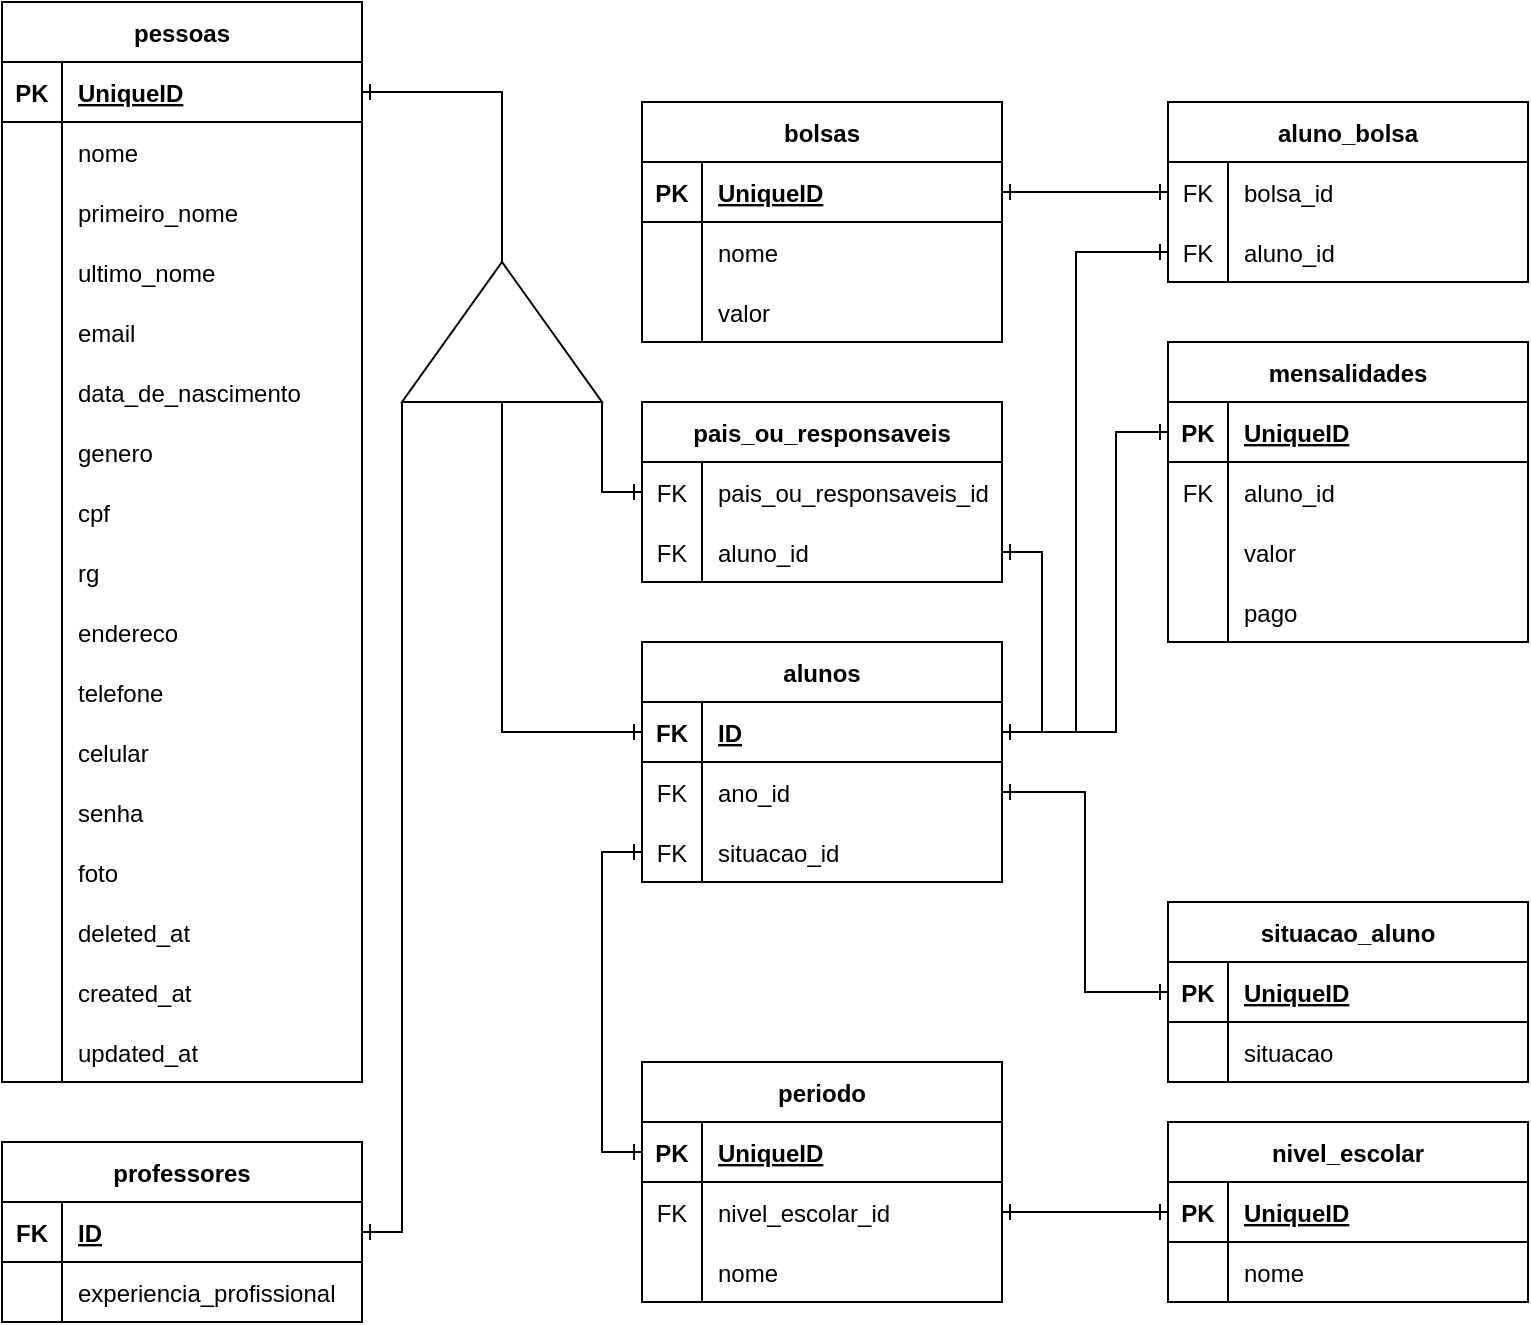 <mxfile version="21.6.5" type="device">
  <diagram id="ur0PMWKR86Pphj6ibDH4" name="Página-1">
    <mxGraphModel dx="1120" dy="532" grid="1" gridSize="10" guides="1" tooltips="1" connect="1" arrows="1" fold="1" page="1" pageScale="1" pageWidth="583" pageHeight="413" math="0" shadow="0">
      <root>
        <mxCell id="0" />
        <mxCell id="1" parent="0" />
        <mxCell id="btqKRoSUG7yIaIhoCBmd-143" value="pessoas" style="shape=table;startSize=30;container=1;collapsible=1;childLayout=tableLayout;fixedRows=1;rowLines=0;fontStyle=1;align=center;resizeLast=1;" parent="1" vertex="1">
          <mxGeometry x="220" y="50" width="180" height="540" as="geometry" />
        </mxCell>
        <mxCell id="btqKRoSUG7yIaIhoCBmd-144" value="" style="shape=tableRow;horizontal=0;startSize=0;swimlaneHead=0;swimlaneBody=0;fillColor=none;collapsible=0;dropTarget=0;points=[[0,0.5],[1,0.5]];portConstraint=eastwest;top=0;left=0;right=0;bottom=1;" parent="btqKRoSUG7yIaIhoCBmd-143" vertex="1">
          <mxGeometry y="30" width="180" height="30" as="geometry" />
        </mxCell>
        <mxCell id="btqKRoSUG7yIaIhoCBmd-145" value="PK" style="shape=partialRectangle;connectable=0;fillColor=none;top=0;left=0;bottom=0;right=0;fontStyle=1;overflow=hidden;" parent="btqKRoSUG7yIaIhoCBmd-144" vertex="1">
          <mxGeometry width="30" height="30" as="geometry">
            <mxRectangle width="30" height="30" as="alternateBounds" />
          </mxGeometry>
        </mxCell>
        <mxCell id="btqKRoSUG7yIaIhoCBmd-146" value="UniqueID" style="shape=partialRectangle;connectable=0;fillColor=none;top=0;left=0;bottom=0;right=0;align=left;spacingLeft=6;fontStyle=5;overflow=hidden;" parent="btqKRoSUG7yIaIhoCBmd-144" vertex="1">
          <mxGeometry x="30" width="150" height="30" as="geometry">
            <mxRectangle width="150" height="30" as="alternateBounds" />
          </mxGeometry>
        </mxCell>
        <mxCell id="btqKRoSUG7yIaIhoCBmd-147" value="" style="shape=tableRow;horizontal=0;startSize=0;swimlaneHead=0;swimlaneBody=0;fillColor=none;collapsible=0;dropTarget=0;points=[[0,0.5],[1,0.5]];portConstraint=eastwest;top=0;left=0;right=0;bottom=0;" parent="btqKRoSUG7yIaIhoCBmd-143" vertex="1">
          <mxGeometry y="60" width="180" height="30" as="geometry" />
        </mxCell>
        <mxCell id="btqKRoSUG7yIaIhoCBmd-148" value="" style="shape=partialRectangle;connectable=0;fillColor=none;top=0;left=0;bottom=0;right=0;editable=1;overflow=hidden;" parent="btqKRoSUG7yIaIhoCBmd-147" vertex="1">
          <mxGeometry width="30" height="30" as="geometry">
            <mxRectangle width="30" height="30" as="alternateBounds" />
          </mxGeometry>
        </mxCell>
        <mxCell id="btqKRoSUG7yIaIhoCBmd-149" value="nome" style="shape=partialRectangle;connectable=0;fillColor=none;top=0;left=0;bottom=0;right=0;align=left;spacingLeft=6;overflow=hidden;" parent="btqKRoSUG7yIaIhoCBmd-147" vertex="1">
          <mxGeometry x="30" width="150" height="30" as="geometry">
            <mxRectangle width="150" height="30" as="alternateBounds" />
          </mxGeometry>
        </mxCell>
        <mxCell id="btqKRoSUG7yIaIhoCBmd-150" value="" style="shape=tableRow;horizontal=0;startSize=0;swimlaneHead=0;swimlaneBody=0;fillColor=none;collapsible=0;dropTarget=0;points=[[0,0.5],[1,0.5]];portConstraint=eastwest;top=0;left=0;right=0;bottom=0;" parent="btqKRoSUG7yIaIhoCBmd-143" vertex="1">
          <mxGeometry y="90" width="180" height="30" as="geometry" />
        </mxCell>
        <mxCell id="btqKRoSUG7yIaIhoCBmd-151" value="" style="shape=partialRectangle;connectable=0;fillColor=none;top=0;left=0;bottom=0;right=0;editable=1;overflow=hidden;" parent="btqKRoSUG7yIaIhoCBmd-150" vertex="1">
          <mxGeometry width="30" height="30" as="geometry">
            <mxRectangle width="30" height="30" as="alternateBounds" />
          </mxGeometry>
        </mxCell>
        <mxCell id="btqKRoSUG7yIaIhoCBmd-152" value="primeiro_nome" style="shape=partialRectangle;connectable=0;fillColor=none;top=0;left=0;bottom=0;right=0;align=left;spacingLeft=6;overflow=hidden;" parent="btqKRoSUG7yIaIhoCBmd-150" vertex="1">
          <mxGeometry x="30" width="150" height="30" as="geometry">
            <mxRectangle width="150" height="30" as="alternateBounds" />
          </mxGeometry>
        </mxCell>
        <mxCell id="btqKRoSUG7yIaIhoCBmd-153" value="" style="shape=tableRow;horizontal=0;startSize=0;swimlaneHead=0;swimlaneBody=0;fillColor=none;collapsible=0;dropTarget=0;points=[[0,0.5],[1,0.5]];portConstraint=eastwest;top=0;left=0;right=0;bottom=0;" parent="btqKRoSUG7yIaIhoCBmd-143" vertex="1">
          <mxGeometry y="120" width="180" height="30" as="geometry" />
        </mxCell>
        <mxCell id="btqKRoSUG7yIaIhoCBmd-154" value="" style="shape=partialRectangle;connectable=0;fillColor=none;top=0;left=0;bottom=0;right=0;editable=1;overflow=hidden;" parent="btqKRoSUG7yIaIhoCBmd-153" vertex="1">
          <mxGeometry width="30" height="30" as="geometry">
            <mxRectangle width="30" height="30" as="alternateBounds" />
          </mxGeometry>
        </mxCell>
        <mxCell id="btqKRoSUG7yIaIhoCBmd-155" value="ultimo_nome" style="shape=partialRectangle;connectable=0;fillColor=none;top=0;left=0;bottom=0;right=0;align=left;spacingLeft=6;overflow=hidden;" parent="btqKRoSUG7yIaIhoCBmd-153" vertex="1">
          <mxGeometry x="30" width="150" height="30" as="geometry">
            <mxRectangle width="150" height="30" as="alternateBounds" />
          </mxGeometry>
        </mxCell>
        <mxCell id="btqKRoSUG7yIaIhoCBmd-156" style="shape=tableRow;horizontal=0;startSize=0;swimlaneHead=0;swimlaneBody=0;fillColor=none;collapsible=0;dropTarget=0;points=[[0,0.5],[1,0.5]];portConstraint=eastwest;top=0;left=0;right=0;bottom=0;" parent="btqKRoSUG7yIaIhoCBmd-143" vertex="1">
          <mxGeometry y="150" width="180" height="30" as="geometry" />
        </mxCell>
        <mxCell id="btqKRoSUG7yIaIhoCBmd-157" style="shape=partialRectangle;connectable=0;fillColor=none;top=0;left=0;bottom=0;right=0;editable=1;overflow=hidden;" parent="btqKRoSUG7yIaIhoCBmd-156" vertex="1">
          <mxGeometry width="30" height="30" as="geometry">
            <mxRectangle width="30" height="30" as="alternateBounds" />
          </mxGeometry>
        </mxCell>
        <mxCell id="btqKRoSUG7yIaIhoCBmd-158" value="email" style="shape=partialRectangle;connectable=0;fillColor=none;top=0;left=0;bottom=0;right=0;align=left;spacingLeft=6;overflow=hidden;" parent="btqKRoSUG7yIaIhoCBmd-156" vertex="1">
          <mxGeometry x="30" width="150" height="30" as="geometry">
            <mxRectangle width="150" height="30" as="alternateBounds" />
          </mxGeometry>
        </mxCell>
        <mxCell id="btqKRoSUG7yIaIhoCBmd-159" style="shape=tableRow;horizontal=0;startSize=0;swimlaneHead=0;swimlaneBody=0;fillColor=none;collapsible=0;dropTarget=0;points=[[0,0.5],[1,0.5]];portConstraint=eastwest;top=0;left=0;right=0;bottom=0;" parent="btqKRoSUG7yIaIhoCBmd-143" vertex="1">
          <mxGeometry y="180" width="180" height="30" as="geometry" />
        </mxCell>
        <mxCell id="btqKRoSUG7yIaIhoCBmd-160" style="shape=partialRectangle;connectable=0;fillColor=none;top=0;left=0;bottom=0;right=0;editable=1;overflow=hidden;" parent="btqKRoSUG7yIaIhoCBmd-159" vertex="1">
          <mxGeometry width="30" height="30" as="geometry">
            <mxRectangle width="30" height="30" as="alternateBounds" />
          </mxGeometry>
        </mxCell>
        <mxCell id="btqKRoSUG7yIaIhoCBmd-161" value="data_de_nascimento" style="shape=partialRectangle;connectable=0;fillColor=none;top=0;left=0;bottom=0;right=0;align=left;spacingLeft=6;overflow=hidden;" parent="btqKRoSUG7yIaIhoCBmd-159" vertex="1">
          <mxGeometry x="30" width="150" height="30" as="geometry">
            <mxRectangle width="150" height="30" as="alternateBounds" />
          </mxGeometry>
        </mxCell>
        <mxCell id="btqKRoSUG7yIaIhoCBmd-162" style="shape=tableRow;horizontal=0;startSize=0;swimlaneHead=0;swimlaneBody=0;fillColor=none;collapsible=0;dropTarget=0;points=[[0,0.5],[1,0.5]];portConstraint=eastwest;top=0;left=0;right=0;bottom=0;" parent="btqKRoSUG7yIaIhoCBmd-143" vertex="1">
          <mxGeometry y="210" width="180" height="30" as="geometry" />
        </mxCell>
        <mxCell id="btqKRoSUG7yIaIhoCBmd-163" style="shape=partialRectangle;connectable=0;fillColor=none;top=0;left=0;bottom=0;right=0;editable=1;overflow=hidden;" parent="btqKRoSUG7yIaIhoCBmd-162" vertex="1">
          <mxGeometry width="30" height="30" as="geometry">
            <mxRectangle width="30" height="30" as="alternateBounds" />
          </mxGeometry>
        </mxCell>
        <mxCell id="btqKRoSUG7yIaIhoCBmd-164" value="genero" style="shape=partialRectangle;connectable=0;fillColor=none;top=0;left=0;bottom=0;right=0;align=left;spacingLeft=6;overflow=hidden;" parent="btqKRoSUG7yIaIhoCBmd-162" vertex="1">
          <mxGeometry x="30" width="150" height="30" as="geometry">
            <mxRectangle width="150" height="30" as="alternateBounds" />
          </mxGeometry>
        </mxCell>
        <mxCell id="btqKRoSUG7yIaIhoCBmd-165" style="shape=tableRow;horizontal=0;startSize=0;swimlaneHead=0;swimlaneBody=0;fillColor=none;collapsible=0;dropTarget=0;points=[[0,0.5],[1,0.5]];portConstraint=eastwest;top=0;left=0;right=0;bottom=0;" parent="btqKRoSUG7yIaIhoCBmd-143" vertex="1">
          <mxGeometry y="240" width="180" height="30" as="geometry" />
        </mxCell>
        <mxCell id="btqKRoSUG7yIaIhoCBmd-166" style="shape=partialRectangle;connectable=0;fillColor=none;top=0;left=0;bottom=0;right=0;editable=1;overflow=hidden;" parent="btqKRoSUG7yIaIhoCBmd-165" vertex="1">
          <mxGeometry width="30" height="30" as="geometry">
            <mxRectangle width="30" height="30" as="alternateBounds" />
          </mxGeometry>
        </mxCell>
        <mxCell id="btqKRoSUG7yIaIhoCBmd-167" value="cpf" style="shape=partialRectangle;connectable=0;fillColor=none;top=0;left=0;bottom=0;right=0;align=left;spacingLeft=6;overflow=hidden;" parent="btqKRoSUG7yIaIhoCBmd-165" vertex="1">
          <mxGeometry x="30" width="150" height="30" as="geometry">
            <mxRectangle width="150" height="30" as="alternateBounds" />
          </mxGeometry>
        </mxCell>
        <mxCell id="btqKRoSUG7yIaIhoCBmd-168" style="shape=tableRow;horizontal=0;startSize=0;swimlaneHead=0;swimlaneBody=0;fillColor=none;collapsible=0;dropTarget=0;points=[[0,0.5],[1,0.5]];portConstraint=eastwest;top=0;left=0;right=0;bottom=0;" parent="btqKRoSUG7yIaIhoCBmd-143" vertex="1">
          <mxGeometry y="270" width="180" height="30" as="geometry" />
        </mxCell>
        <mxCell id="btqKRoSUG7yIaIhoCBmd-169" style="shape=partialRectangle;connectable=0;fillColor=none;top=0;left=0;bottom=0;right=0;editable=1;overflow=hidden;" parent="btqKRoSUG7yIaIhoCBmd-168" vertex="1">
          <mxGeometry width="30" height="30" as="geometry">
            <mxRectangle width="30" height="30" as="alternateBounds" />
          </mxGeometry>
        </mxCell>
        <mxCell id="btqKRoSUG7yIaIhoCBmd-170" value="rg" style="shape=partialRectangle;connectable=0;fillColor=none;top=0;left=0;bottom=0;right=0;align=left;spacingLeft=6;overflow=hidden;" parent="btqKRoSUG7yIaIhoCBmd-168" vertex="1">
          <mxGeometry x="30" width="150" height="30" as="geometry">
            <mxRectangle width="150" height="30" as="alternateBounds" />
          </mxGeometry>
        </mxCell>
        <mxCell id="btqKRoSUG7yIaIhoCBmd-171" style="shape=tableRow;horizontal=0;startSize=0;swimlaneHead=0;swimlaneBody=0;fillColor=none;collapsible=0;dropTarget=0;points=[[0,0.5],[1,0.5]];portConstraint=eastwest;top=0;left=0;right=0;bottom=0;" parent="btqKRoSUG7yIaIhoCBmd-143" vertex="1">
          <mxGeometry y="300" width="180" height="30" as="geometry" />
        </mxCell>
        <mxCell id="btqKRoSUG7yIaIhoCBmd-172" style="shape=partialRectangle;connectable=0;fillColor=none;top=0;left=0;bottom=0;right=0;editable=1;overflow=hidden;" parent="btqKRoSUG7yIaIhoCBmd-171" vertex="1">
          <mxGeometry width="30" height="30" as="geometry">
            <mxRectangle width="30" height="30" as="alternateBounds" />
          </mxGeometry>
        </mxCell>
        <mxCell id="btqKRoSUG7yIaIhoCBmd-173" value="endereco" style="shape=partialRectangle;connectable=0;fillColor=none;top=0;left=0;bottom=0;right=0;align=left;spacingLeft=6;overflow=hidden;" parent="btqKRoSUG7yIaIhoCBmd-171" vertex="1">
          <mxGeometry x="30" width="150" height="30" as="geometry">
            <mxRectangle width="150" height="30" as="alternateBounds" />
          </mxGeometry>
        </mxCell>
        <mxCell id="btqKRoSUG7yIaIhoCBmd-174" style="shape=tableRow;horizontal=0;startSize=0;swimlaneHead=0;swimlaneBody=0;fillColor=none;collapsible=0;dropTarget=0;points=[[0,0.5],[1,0.5]];portConstraint=eastwest;top=0;left=0;right=0;bottom=0;" parent="btqKRoSUG7yIaIhoCBmd-143" vertex="1">
          <mxGeometry y="330" width="180" height="30" as="geometry" />
        </mxCell>
        <mxCell id="btqKRoSUG7yIaIhoCBmd-175" style="shape=partialRectangle;connectable=0;fillColor=none;top=0;left=0;bottom=0;right=0;editable=1;overflow=hidden;" parent="btqKRoSUG7yIaIhoCBmd-174" vertex="1">
          <mxGeometry width="30" height="30" as="geometry">
            <mxRectangle width="30" height="30" as="alternateBounds" />
          </mxGeometry>
        </mxCell>
        <mxCell id="btqKRoSUG7yIaIhoCBmd-176" value="telefone" style="shape=partialRectangle;connectable=0;fillColor=none;top=0;left=0;bottom=0;right=0;align=left;spacingLeft=6;overflow=hidden;" parent="btqKRoSUG7yIaIhoCBmd-174" vertex="1">
          <mxGeometry x="30" width="150" height="30" as="geometry">
            <mxRectangle width="150" height="30" as="alternateBounds" />
          </mxGeometry>
        </mxCell>
        <mxCell id="btqKRoSUG7yIaIhoCBmd-177" style="shape=tableRow;horizontal=0;startSize=0;swimlaneHead=0;swimlaneBody=0;fillColor=none;collapsible=0;dropTarget=0;points=[[0,0.5],[1,0.5]];portConstraint=eastwest;top=0;left=0;right=0;bottom=0;" parent="btqKRoSUG7yIaIhoCBmd-143" vertex="1">
          <mxGeometry y="360" width="180" height="30" as="geometry" />
        </mxCell>
        <mxCell id="btqKRoSUG7yIaIhoCBmd-178" style="shape=partialRectangle;connectable=0;fillColor=none;top=0;left=0;bottom=0;right=0;editable=1;overflow=hidden;" parent="btqKRoSUG7yIaIhoCBmd-177" vertex="1">
          <mxGeometry width="30" height="30" as="geometry">
            <mxRectangle width="30" height="30" as="alternateBounds" />
          </mxGeometry>
        </mxCell>
        <mxCell id="btqKRoSUG7yIaIhoCBmd-179" value="celular" style="shape=partialRectangle;connectable=0;fillColor=none;top=0;left=0;bottom=0;right=0;align=left;spacingLeft=6;overflow=hidden;" parent="btqKRoSUG7yIaIhoCBmd-177" vertex="1">
          <mxGeometry x="30" width="150" height="30" as="geometry">
            <mxRectangle width="150" height="30" as="alternateBounds" />
          </mxGeometry>
        </mxCell>
        <mxCell id="btqKRoSUG7yIaIhoCBmd-180" style="shape=tableRow;horizontal=0;startSize=0;swimlaneHead=0;swimlaneBody=0;fillColor=none;collapsible=0;dropTarget=0;points=[[0,0.5],[1,0.5]];portConstraint=eastwest;top=0;left=0;right=0;bottom=0;" parent="btqKRoSUG7yIaIhoCBmd-143" vertex="1">
          <mxGeometry y="390" width="180" height="30" as="geometry" />
        </mxCell>
        <mxCell id="btqKRoSUG7yIaIhoCBmd-181" style="shape=partialRectangle;connectable=0;fillColor=none;top=0;left=0;bottom=0;right=0;editable=1;overflow=hidden;" parent="btqKRoSUG7yIaIhoCBmd-180" vertex="1">
          <mxGeometry width="30" height="30" as="geometry">
            <mxRectangle width="30" height="30" as="alternateBounds" />
          </mxGeometry>
        </mxCell>
        <mxCell id="btqKRoSUG7yIaIhoCBmd-182" value="senha" style="shape=partialRectangle;connectable=0;fillColor=none;top=0;left=0;bottom=0;right=0;align=left;spacingLeft=6;overflow=hidden;" parent="btqKRoSUG7yIaIhoCBmd-180" vertex="1">
          <mxGeometry x="30" width="150" height="30" as="geometry">
            <mxRectangle width="150" height="30" as="alternateBounds" />
          </mxGeometry>
        </mxCell>
        <mxCell id="btqKRoSUG7yIaIhoCBmd-183" style="shape=tableRow;horizontal=0;startSize=0;swimlaneHead=0;swimlaneBody=0;fillColor=none;collapsible=0;dropTarget=0;points=[[0,0.5],[1,0.5]];portConstraint=eastwest;top=0;left=0;right=0;bottom=0;" parent="btqKRoSUG7yIaIhoCBmd-143" vertex="1">
          <mxGeometry y="420" width="180" height="30" as="geometry" />
        </mxCell>
        <mxCell id="btqKRoSUG7yIaIhoCBmd-184" style="shape=partialRectangle;connectable=0;fillColor=none;top=0;left=0;bottom=0;right=0;editable=1;overflow=hidden;" parent="btqKRoSUG7yIaIhoCBmd-183" vertex="1">
          <mxGeometry width="30" height="30" as="geometry">
            <mxRectangle width="30" height="30" as="alternateBounds" />
          </mxGeometry>
        </mxCell>
        <mxCell id="btqKRoSUG7yIaIhoCBmd-185" value="foto" style="shape=partialRectangle;connectable=0;fillColor=none;top=0;left=0;bottom=0;right=0;align=left;spacingLeft=6;overflow=hidden;" parent="btqKRoSUG7yIaIhoCBmd-183" vertex="1">
          <mxGeometry x="30" width="150" height="30" as="geometry">
            <mxRectangle width="150" height="30" as="alternateBounds" />
          </mxGeometry>
        </mxCell>
        <mxCell id="btqKRoSUG7yIaIhoCBmd-186" style="shape=tableRow;horizontal=0;startSize=0;swimlaneHead=0;swimlaneBody=0;fillColor=none;collapsible=0;dropTarget=0;points=[[0,0.5],[1,0.5]];portConstraint=eastwest;top=0;left=0;right=0;bottom=0;" parent="btqKRoSUG7yIaIhoCBmd-143" vertex="1">
          <mxGeometry y="450" width="180" height="30" as="geometry" />
        </mxCell>
        <mxCell id="btqKRoSUG7yIaIhoCBmd-187" style="shape=partialRectangle;connectable=0;fillColor=none;top=0;left=0;bottom=0;right=0;editable=1;overflow=hidden;" parent="btqKRoSUG7yIaIhoCBmd-186" vertex="1">
          <mxGeometry width="30" height="30" as="geometry">
            <mxRectangle width="30" height="30" as="alternateBounds" />
          </mxGeometry>
        </mxCell>
        <mxCell id="btqKRoSUG7yIaIhoCBmd-188" value="deleted_at" style="shape=partialRectangle;connectable=0;fillColor=none;top=0;left=0;bottom=0;right=0;align=left;spacingLeft=6;overflow=hidden;" parent="btqKRoSUG7yIaIhoCBmd-186" vertex="1">
          <mxGeometry x="30" width="150" height="30" as="geometry">
            <mxRectangle width="150" height="30" as="alternateBounds" />
          </mxGeometry>
        </mxCell>
        <mxCell id="btqKRoSUG7yIaIhoCBmd-189" style="shape=tableRow;horizontal=0;startSize=0;swimlaneHead=0;swimlaneBody=0;fillColor=none;collapsible=0;dropTarget=0;points=[[0,0.5],[1,0.5]];portConstraint=eastwest;top=0;left=0;right=0;bottom=0;" parent="btqKRoSUG7yIaIhoCBmd-143" vertex="1">
          <mxGeometry y="480" width="180" height="30" as="geometry" />
        </mxCell>
        <mxCell id="btqKRoSUG7yIaIhoCBmd-190" style="shape=partialRectangle;connectable=0;fillColor=none;top=0;left=0;bottom=0;right=0;editable=1;overflow=hidden;" parent="btqKRoSUG7yIaIhoCBmd-189" vertex="1">
          <mxGeometry width="30" height="30" as="geometry">
            <mxRectangle width="30" height="30" as="alternateBounds" />
          </mxGeometry>
        </mxCell>
        <mxCell id="btqKRoSUG7yIaIhoCBmd-191" value="created_at" style="shape=partialRectangle;connectable=0;fillColor=none;top=0;left=0;bottom=0;right=0;align=left;spacingLeft=6;overflow=hidden;" parent="btqKRoSUG7yIaIhoCBmd-189" vertex="1">
          <mxGeometry x="30" width="150" height="30" as="geometry">
            <mxRectangle width="150" height="30" as="alternateBounds" />
          </mxGeometry>
        </mxCell>
        <mxCell id="btqKRoSUG7yIaIhoCBmd-192" style="shape=tableRow;horizontal=0;startSize=0;swimlaneHead=0;swimlaneBody=0;fillColor=none;collapsible=0;dropTarget=0;points=[[0,0.5],[1,0.5]];portConstraint=eastwest;top=0;left=0;right=0;bottom=0;" parent="btqKRoSUG7yIaIhoCBmd-143" vertex="1">
          <mxGeometry y="510" width="180" height="30" as="geometry" />
        </mxCell>
        <mxCell id="btqKRoSUG7yIaIhoCBmd-193" style="shape=partialRectangle;connectable=0;fillColor=none;top=0;left=0;bottom=0;right=0;editable=1;overflow=hidden;" parent="btqKRoSUG7yIaIhoCBmd-192" vertex="1">
          <mxGeometry width="30" height="30" as="geometry">
            <mxRectangle width="30" height="30" as="alternateBounds" />
          </mxGeometry>
        </mxCell>
        <mxCell id="btqKRoSUG7yIaIhoCBmd-194" value="updated_at" style="shape=partialRectangle;connectable=0;fillColor=none;top=0;left=0;bottom=0;right=0;align=left;spacingLeft=6;overflow=hidden;" parent="btqKRoSUG7yIaIhoCBmd-192" vertex="1">
          <mxGeometry x="30" width="150" height="30" as="geometry">
            <mxRectangle width="150" height="30" as="alternateBounds" />
          </mxGeometry>
        </mxCell>
        <mxCell id="btqKRoSUG7yIaIhoCBmd-195" value="professores" style="shape=table;startSize=30;container=1;collapsible=1;childLayout=tableLayout;fixedRows=1;rowLines=0;fontStyle=1;align=center;resizeLast=1;" parent="1" vertex="1">
          <mxGeometry x="220" y="620" width="180" height="90" as="geometry" />
        </mxCell>
        <mxCell id="btqKRoSUG7yIaIhoCBmd-196" value="" style="shape=tableRow;horizontal=0;startSize=0;swimlaneHead=0;swimlaneBody=0;fillColor=none;collapsible=0;dropTarget=0;points=[[0,0.5],[1,0.5]];portConstraint=eastwest;top=0;left=0;right=0;bottom=1;" parent="btqKRoSUG7yIaIhoCBmd-195" vertex="1">
          <mxGeometry y="30" width="180" height="30" as="geometry" />
        </mxCell>
        <mxCell id="btqKRoSUG7yIaIhoCBmd-197" value="FK" style="shape=partialRectangle;connectable=0;fillColor=none;top=0;left=0;bottom=0;right=0;fontStyle=1;overflow=hidden;" parent="btqKRoSUG7yIaIhoCBmd-196" vertex="1">
          <mxGeometry width="30" height="30" as="geometry">
            <mxRectangle width="30" height="30" as="alternateBounds" />
          </mxGeometry>
        </mxCell>
        <mxCell id="btqKRoSUG7yIaIhoCBmd-198" value="ID" style="shape=partialRectangle;connectable=0;fillColor=none;top=0;left=0;bottom=0;right=0;align=left;spacingLeft=6;fontStyle=5;overflow=hidden;" parent="btqKRoSUG7yIaIhoCBmd-196" vertex="1">
          <mxGeometry x="30" width="150" height="30" as="geometry">
            <mxRectangle width="150" height="30" as="alternateBounds" />
          </mxGeometry>
        </mxCell>
        <mxCell id="btqKRoSUG7yIaIhoCBmd-199" value="" style="shape=tableRow;horizontal=0;startSize=0;swimlaneHead=0;swimlaneBody=0;fillColor=none;collapsible=0;dropTarget=0;points=[[0,0.5],[1,0.5]];portConstraint=eastwest;top=0;left=0;right=0;bottom=0;" parent="btqKRoSUG7yIaIhoCBmd-195" vertex="1">
          <mxGeometry y="60" width="180" height="30" as="geometry" />
        </mxCell>
        <mxCell id="btqKRoSUG7yIaIhoCBmd-200" value="" style="shape=partialRectangle;connectable=0;fillColor=none;top=0;left=0;bottom=0;right=0;editable=1;overflow=hidden;" parent="btqKRoSUG7yIaIhoCBmd-199" vertex="1">
          <mxGeometry width="30" height="30" as="geometry">
            <mxRectangle width="30" height="30" as="alternateBounds" />
          </mxGeometry>
        </mxCell>
        <mxCell id="btqKRoSUG7yIaIhoCBmd-201" value="experiencia_profissional" style="shape=partialRectangle;connectable=0;fillColor=none;top=0;left=0;bottom=0;right=0;align=left;spacingLeft=6;overflow=hidden;" parent="btqKRoSUG7yIaIhoCBmd-199" vertex="1">
          <mxGeometry x="30" width="150" height="30" as="geometry">
            <mxRectangle width="150" height="30" as="alternateBounds" />
          </mxGeometry>
        </mxCell>
        <mxCell id="btqKRoSUG7yIaIhoCBmd-202" value="situacao_aluno" style="shape=table;startSize=30;container=1;collapsible=1;childLayout=tableLayout;fixedRows=1;rowLines=0;fontStyle=1;align=center;resizeLast=1;" parent="1" vertex="1">
          <mxGeometry x="803" y="500" width="180" height="90" as="geometry" />
        </mxCell>
        <mxCell id="btqKRoSUG7yIaIhoCBmd-203" value="" style="shape=tableRow;horizontal=0;startSize=0;swimlaneHead=0;swimlaneBody=0;fillColor=none;collapsible=0;dropTarget=0;points=[[0,0.5],[1,0.5]];portConstraint=eastwest;top=0;left=0;right=0;bottom=1;" parent="btqKRoSUG7yIaIhoCBmd-202" vertex="1">
          <mxGeometry y="30" width="180" height="30" as="geometry" />
        </mxCell>
        <mxCell id="btqKRoSUG7yIaIhoCBmd-204" value="PK" style="shape=partialRectangle;connectable=0;fillColor=none;top=0;left=0;bottom=0;right=0;fontStyle=1;overflow=hidden;" parent="btqKRoSUG7yIaIhoCBmd-203" vertex="1">
          <mxGeometry width="30" height="30" as="geometry">
            <mxRectangle width="30" height="30" as="alternateBounds" />
          </mxGeometry>
        </mxCell>
        <mxCell id="btqKRoSUG7yIaIhoCBmd-205" value="UniqueID" style="shape=partialRectangle;connectable=0;fillColor=none;top=0;left=0;bottom=0;right=0;align=left;spacingLeft=6;fontStyle=5;overflow=hidden;" parent="btqKRoSUG7yIaIhoCBmd-203" vertex="1">
          <mxGeometry x="30" width="150" height="30" as="geometry">
            <mxRectangle width="150" height="30" as="alternateBounds" />
          </mxGeometry>
        </mxCell>
        <mxCell id="btqKRoSUG7yIaIhoCBmd-206" value="" style="shape=tableRow;horizontal=0;startSize=0;swimlaneHead=0;swimlaneBody=0;fillColor=none;collapsible=0;dropTarget=0;points=[[0,0.5],[1,0.5]];portConstraint=eastwest;top=0;left=0;right=0;bottom=0;" parent="btqKRoSUG7yIaIhoCBmd-202" vertex="1">
          <mxGeometry y="60" width="180" height="30" as="geometry" />
        </mxCell>
        <mxCell id="btqKRoSUG7yIaIhoCBmd-207" value="" style="shape=partialRectangle;connectable=0;fillColor=none;top=0;left=0;bottom=0;right=0;editable=1;overflow=hidden;" parent="btqKRoSUG7yIaIhoCBmd-206" vertex="1">
          <mxGeometry width="30" height="30" as="geometry">
            <mxRectangle width="30" height="30" as="alternateBounds" />
          </mxGeometry>
        </mxCell>
        <mxCell id="btqKRoSUG7yIaIhoCBmd-208" value="situacao" style="shape=partialRectangle;connectable=0;fillColor=none;top=0;left=0;bottom=0;right=0;align=left;spacingLeft=6;overflow=hidden;" parent="btqKRoSUG7yIaIhoCBmd-206" vertex="1">
          <mxGeometry x="30" width="150" height="30" as="geometry">
            <mxRectangle width="150" height="30" as="alternateBounds" />
          </mxGeometry>
        </mxCell>
        <mxCell id="btqKRoSUG7yIaIhoCBmd-209" value="nivel_escolar" style="shape=table;startSize=30;container=1;collapsible=1;childLayout=tableLayout;fixedRows=1;rowLines=0;fontStyle=1;align=center;resizeLast=1;" parent="1" vertex="1">
          <mxGeometry x="803" y="610" width="180" height="90" as="geometry" />
        </mxCell>
        <mxCell id="btqKRoSUG7yIaIhoCBmd-210" value="" style="shape=tableRow;horizontal=0;startSize=0;swimlaneHead=0;swimlaneBody=0;fillColor=none;collapsible=0;dropTarget=0;points=[[0,0.5],[1,0.5]];portConstraint=eastwest;top=0;left=0;right=0;bottom=1;" parent="btqKRoSUG7yIaIhoCBmd-209" vertex="1">
          <mxGeometry y="30" width="180" height="30" as="geometry" />
        </mxCell>
        <mxCell id="btqKRoSUG7yIaIhoCBmd-211" value="PK" style="shape=partialRectangle;connectable=0;fillColor=none;top=0;left=0;bottom=0;right=0;fontStyle=1;overflow=hidden;" parent="btqKRoSUG7yIaIhoCBmd-210" vertex="1">
          <mxGeometry width="30" height="30" as="geometry">
            <mxRectangle width="30" height="30" as="alternateBounds" />
          </mxGeometry>
        </mxCell>
        <mxCell id="btqKRoSUG7yIaIhoCBmd-212" value="UniqueID" style="shape=partialRectangle;connectable=0;fillColor=none;top=0;left=0;bottom=0;right=0;align=left;spacingLeft=6;fontStyle=5;overflow=hidden;" parent="btqKRoSUG7yIaIhoCBmd-210" vertex="1">
          <mxGeometry x="30" width="150" height="30" as="geometry">
            <mxRectangle width="150" height="30" as="alternateBounds" />
          </mxGeometry>
        </mxCell>
        <mxCell id="btqKRoSUG7yIaIhoCBmd-213" value="" style="shape=tableRow;horizontal=0;startSize=0;swimlaneHead=0;swimlaneBody=0;fillColor=none;collapsible=0;dropTarget=0;points=[[0,0.5],[1,0.5]];portConstraint=eastwest;top=0;left=0;right=0;bottom=0;" parent="btqKRoSUG7yIaIhoCBmd-209" vertex="1">
          <mxGeometry y="60" width="180" height="30" as="geometry" />
        </mxCell>
        <mxCell id="btqKRoSUG7yIaIhoCBmd-214" value="" style="shape=partialRectangle;connectable=0;fillColor=none;top=0;left=0;bottom=0;right=0;editable=1;overflow=hidden;" parent="btqKRoSUG7yIaIhoCBmd-213" vertex="1">
          <mxGeometry width="30" height="30" as="geometry">
            <mxRectangle width="30" height="30" as="alternateBounds" />
          </mxGeometry>
        </mxCell>
        <mxCell id="btqKRoSUG7yIaIhoCBmd-215" value="nome" style="shape=partialRectangle;connectable=0;fillColor=none;top=0;left=0;bottom=0;right=0;align=left;spacingLeft=6;overflow=hidden;" parent="btqKRoSUG7yIaIhoCBmd-213" vertex="1">
          <mxGeometry x="30" width="150" height="30" as="geometry">
            <mxRectangle width="150" height="30" as="alternateBounds" />
          </mxGeometry>
        </mxCell>
        <mxCell id="btqKRoSUG7yIaIhoCBmd-216" value="periodo" style="shape=table;startSize=30;container=1;collapsible=1;childLayout=tableLayout;fixedRows=1;rowLines=0;fontStyle=1;align=center;resizeLast=1;" parent="1" vertex="1">
          <mxGeometry x="540" y="580" width="180" height="120" as="geometry" />
        </mxCell>
        <mxCell id="btqKRoSUG7yIaIhoCBmd-217" value="" style="shape=tableRow;horizontal=0;startSize=0;swimlaneHead=0;swimlaneBody=0;fillColor=none;collapsible=0;dropTarget=0;points=[[0,0.5],[1,0.5]];portConstraint=eastwest;top=0;left=0;right=0;bottom=1;" parent="btqKRoSUG7yIaIhoCBmd-216" vertex="1">
          <mxGeometry y="30" width="180" height="30" as="geometry" />
        </mxCell>
        <mxCell id="btqKRoSUG7yIaIhoCBmd-218" value="PK" style="shape=partialRectangle;connectable=0;fillColor=none;top=0;left=0;bottom=0;right=0;fontStyle=1;overflow=hidden;" parent="btqKRoSUG7yIaIhoCBmd-217" vertex="1">
          <mxGeometry width="30" height="30" as="geometry">
            <mxRectangle width="30" height="30" as="alternateBounds" />
          </mxGeometry>
        </mxCell>
        <mxCell id="btqKRoSUG7yIaIhoCBmd-219" value="UniqueID" style="shape=partialRectangle;connectable=0;fillColor=none;top=0;left=0;bottom=0;right=0;align=left;spacingLeft=6;fontStyle=5;overflow=hidden;" parent="btqKRoSUG7yIaIhoCBmd-217" vertex="1">
          <mxGeometry x="30" width="150" height="30" as="geometry">
            <mxRectangle width="150" height="30" as="alternateBounds" />
          </mxGeometry>
        </mxCell>
        <mxCell id="btqKRoSUG7yIaIhoCBmd-220" value="" style="shape=tableRow;horizontal=0;startSize=0;swimlaneHead=0;swimlaneBody=0;fillColor=none;collapsible=0;dropTarget=0;points=[[0,0.5],[1,0.5]];portConstraint=eastwest;top=0;left=0;right=0;bottom=0;" parent="btqKRoSUG7yIaIhoCBmd-216" vertex="1">
          <mxGeometry y="60" width="180" height="30" as="geometry" />
        </mxCell>
        <mxCell id="btqKRoSUG7yIaIhoCBmd-221" value="FK" style="shape=partialRectangle;connectable=0;fillColor=none;top=0;left=0;bottom=0;right=0;editable=1;overflow=hidden;" parent="btqKRoSUG7yIaIhoCBmd-220" vertex="1">
          <mxGeometry width="30" height="30" as="geometry">
            <mxRectangle width="30" height="30" as="alternateBounds" />
          </mxGeometry>
        </mxCell>
        <mxCell id="btqKRoSUG7yIaIhoCBmd-222" value="nivel_escolar_id" style="shape=partialRectangle;connectable=0;fillColor=none;top=0;left=0;bottom=0;right=0;align=left;spacingLeft=6;overflow=hidden;" parent="btqKRoSUG7yIaIhoCBmd-220" vertex="1">
          <mxGeometry x="30" width="150" height="30" as="geometry">
            <mxRectangle width="150" height="30" as="alternateBounds" />
          </mxGeometry>
        </mxCell>
        <mxCell id="btqKRoSUG7yIaIhoCBmd-223" value="" style="shape=tableRow;horizontal=0;startSize=0;swimlaneHead=0;swimlaneBody=0;fillColor=none;collapsible=0;dropTarget=0;points=[[0,0.5],[1,0.5]];portConstraint=eastwest;top=0;left=0;right=0;bottom=0;" parent="btqKRoSUG7yIaIhoCBmd-216" vertex="1">
          <mxGeometry y="90" width="180" height="30" as="geometry" />
        </mxCell>
        <mxCell id="btqKRoSUG7yIaIhoCBmd-224" value="" style="shape=partialRectangle;connectable=0;fillColor=none;top=0;left=0;bottom=0;right=0;editable=1;overflow=hidden;" parent="btqKRoSUG7yIaIhoCBmd-223" vertex="1">
          <mxGeometry width="30" height="30" as="geometry">
            <mxRectangle width="30" height="30" as="alternateBounds" />
          </mxGeometry>
        </mxCell>
        <mxCell id="btqKRoSUG7yIaIhoCBmd-225" value="nome" style="shape=partialRectangle;connectable=0;fillColor=none;top=0;left=0;bottom=0;right=0;align=left;spacingLeft=6;overflow=hidden;" parent="btqKRoSUG7yIaIhoCBmd-223" vertex="1">
          <mxGeometry x="30" width="150" height="30" as="geometry">
            <mxRectangle width="150" height="30" as="alternateBounds" />
          </mxGeometry>
        </mxCell>
        <mxCell id="btqKRoSUG7yIaIhoCBmd-226" value="alunos" style="shape=table;startSize=30;container=1;collapsible=1;childLayout=tableLayout;fixedRows=1;rowLines=0;fontStyle=1;align=center;resizeLast=1;" parent="1" vertex="1">
          <mxGeometry x="540" y="370" width="180" height="120" as="geometry" />
        </mxCell>
        <mxCell id="btqKRoSUG7yIaIhoCBmd-227" value="" style="shape=tableRow;horizontal=0;startSize=0;swimlaneHead=0;swimlaneBody=0;fillColor=none;collapsible=0;dropTarget=0;points=[[0,0.5],[1,0.5]];portConstraint=eastwest;top=0;left=0;right=0;bottom=1;" parent="btqKRoSUG7yIaIhoCBmd-226" vertex="1">
          <mxGeometry y="30" width="180" height="30" as="geometry" />
        </mxCell>
        <mxCell id="btqKRoSUG7yIaIhoCBmd-228" value="FK" style="shape=partialRectangle;connectable=0;fillColor=none;top=0;left=0;bottom=0;right=0;fontStyle=1;overflow=hidden;" parent="btqKRoSUG7yIaIhoCBmd-227" vertex="1">
          <mxGeometry width="30" height="30" as="geometry">
            <mxRectangle width="30" height="30" as="alternateBounds" />
          </mxGeometry>
        </mxCell>
        <mxCell id="btqKRoSUG7yIaIhoCBmd-229" value="ID" style="shape=partialRectangle;connectable=0;fillColor=none;top=0;left=0;bottom=0;right=0;align=left;spacingLeft=6;fontStyle=5;overflow=hidden;" parent="btqKRoSUG7yIaIhoCBmd-227" vertex="1">
          <mxGeometry x="30" width="150" height="30" as="geometry">
            <mxRectangle width="150" height="30" as="alternateBounds" />
          </mxGeometry>
        </mxCell>
        <mxCell id="btqKRoSUG7yIaIhoCBmd-230" value="" style="shape=tableRow;horizontal=0;startSize=0;swimlaneHead=0;swimlaneBody=0;fillColor=none;collapsible=0;dropTarget=0;points=[[0,0.5],[1,0.5]];portConstraint=eastwest;top=0;left=0;right=0;bottom=0;" parent="btqKRoSUG7yIaIhoCBmd-226" vertex="1">
          <mxGeometry y="60" width="180" height="30" as="geometry" />
        </mxCell>
        <mxCell id="btqKRoSUG7yIaIhoCBmd-231" value="FK" style="shape=partialRectangle;connectable=0;fillColor=none;top=0;left=0;bottom=0;right=0;editable=1;overflow=hidden;" parent="btqKRoSUG7yIaIhoCBmd-230" vertex="1">
          <mxGeometry width="30" height="30" as="geometry">
            <mxRectangle width="30" height="30" as="alternateBounds" />
          </mxGeometry>
        </mxCell>
        <mxCell id="btqKRoSUG7yIaIhoCBmd-232" value="ano_id" style="shape=partialRectangle;connectable=0;fillColor=none;top=0;left=0;bottom=0;right=0;align=left;spacingLeft=6;overflow=hidden;" parent="btqKRoSUG7yIaIhoCBmd-230" vertex="1">
          <mxGeometry x="30" width="150" height="30" as="geometry">
            <mxRectangle width="150" height="30" as="alternateBounds" />
          </mxGeometry>
        </mxCell>
        <mxCell id="btqKRoSUG7yIaIhoCBmd-233" value="" style="shape=tableRow;horizontal=0;startSize=0;swimlaneHead=0;swimlaneBody=0;fillColor=none;collapsible=0;dropTarget=0;points=[[0,0.5],[1,0.5]];portConstraint=eastwest;top=0;left=0;right=0;bottom=0;" parent="btqKRoSUG7yIaIhoCBmd-226" vertex="1">
          <mxGeometry y="90" width="180" height="30" as="geometry" />
        </mxCell>
        <mxCell id="btqKRoSUG7yIaIhoCBmd-234" value="FK" style="shape=partialRectangle;connectable=0;fillColor=none;top=0;left=0;bottom=0;right=0;editable=1;overflow=hidden;" parent="btqKRoSUG7yIaIhoCBmd-233" vertex="1">
          <mxGeometry width="30" height="30" as="geometry">
            <mxRectangle width="30" height="30" as="alternateBounds" />
          </mxGeometry>
        </mxCell>
        <mxCell id="btqKRoSUG7yIaIhoCBmd-235" value="situacao_id" style="shape=partialRectangle;connectable=0;fillColor=none;top=0;left=0;bottom=0;right=0;align=left;spacingLeft=6;overflow=hidden;" parent="btqKRoSUG7yIaIhoCBmd-233" vertex="1">
          <mxGeometry x="30" width="150" height="30" as="geometry">
            <mxRectangle width="150" height="30" as="alternateBounds" />
          </mxGeometry>
        </mxCell>
        <mxCell id="btqKRoSUG7yIaIhoCBmd-236" value="bolsas" style="shape=table;startSize=30;container=1;collapsible=1;childLayout=tableLayout;fixedRows=1;rowLines=0;fontStyle=1;align=center;resizeLast=1;" parent="1" vertex="1">
          <mxGeometry x="540" y="100" width="180" height="120" as="geometry" />
        </mxCell>
        <mxCell id="btqKRoSUG7yIaIhoCBmd-237" value="" style="shape=tableRow;horizontal=0;startSize=0;swimlaneHead=0;swimlaneBody=0;fillColor=none;collapsible=0;dropTarget=0;points=[[0,0.5],[1,0.5]];portConstraint=eastwest;top=0;left=0;right=0;bottom=1;" parent="btqKRoSUG7yIaIhoCBmd-236" vertex="1">
          <mxGeometry y="30" width="180" height="30" as="geometry" />
        </mxCell>
        <mxCell id="btqKRoSUG7yIaIhoCBmd-238" value="PK" style="shape=partialRectangle;connectable=0;fillColor=none;top=0;left=0;bottom=0;right=0;fontStyle=1;overflow=hidden;" parent="btqKRoSUG7yIaIhoCBmd-237" vertex="1">
          <mxGeometry width="30" height="30" as="geometry">
            <mxRectangle width="30" height="30" as="alternateBounds" />
          </mxGeometry>
        </mxCell>
        <mxCell id="btqKRoSUG7yIaIhoCBmd-239" value="UniqueID" style="shape=partialRectangle;connectable=0;fillColor=none;top=0;left=0;bottom=0;right=0;align=left;spacingLeft=6;fontStyle=5;overflow=hidden;" parent="btqKRoSUG7yIaIhoCBmd-237" vertex="1">
          <mxGeometry x="30" width="150" height="30" as="geometry">
            <mxRectangle width="150" height="30" as="alternateBounds" />
          </mxGeometry>
        </mxCell>
        <mxCell id="btqKRoSUG7yIaIhoCBmd-240" value="" style="shape=tableRow;horizontal=0;startSize=0;swimlaneHead=0;swimlaneBody=0;fillColor=none;collapsible=0;dropTarget=0;points=[[0,0.5],[1,0.5]];portConstraint=eastwest;top=0;left=0;right=0;bottom=0;" parent="btqKRoSUG7yIaIhoCBmd-236" vertex="1">
          <mxGeometry y="60" width="180" height="30" as="geometry" />
        </mxCell>
        <mxCell id="btqKRoSUG7yIaIhoCBmd-241" value="" style="shape=partialRectangle;connectable=0;fillColor=none;top=0;left=0;bottom=0;right=0;editable=1;overflow=hidden;" parent="btqKRoSUG7yIaIhoCBmd-240" vertex="1">
          <mxGeometry width="30" height="30" as="geometry">
            <mxRectangle width="30" height="30" as="alternateBounds" />
          </mxGeometry>
        </mxCell>
        <mxCell id="btqKRoSUG7yIaIhoCBmd-242" value="nome" style="shape=partialRectangle;connectable=0;fillColor=none;top=0;left=0;bottom=0;right=0;align=left;spacingLeft=6;overflow=hidden;" parent="btqKRoSUG7yIaIhoCBmd-240" vertex="1">
          <mxGeometry x="30" width="150" height="30" as="geometry">
            <mxRectangle width="150" height="30" as="alternateBounds" />
          </mxGeometry>
        </mxCell>
        <mxCell id="btqKRoSUG7yIaIhoCBmd-243" value="" style="shape=tableRow;horizontal=0;startSize=0;swimlaneHead=0;swimlaneBody=0;fillColor=none;collapsible=0;dropTarget=0;points=[[0,0.5],[1,0.5]];portConstraint=eastwest;top=0;left=0;right=0;bottom=0;" parent="btqKRoSUG7yIaIhoCBmd-236" vertex="1">
          <mxGeometry y="90" width="180" height="30" as="geometry" />
        </mxCell>
        <mxCell id="btqKRoSUG7yIaIhoCBmd-244" value="" style="shape=partialRectangle;connectable=0;fillColor=none;top=0;left=0;bottom=0;right=0;editable=1;overflow=hidden;" parent="btqKRoSUG7yIaIhoCBmd-243" vertex="1">
          <mxGeometry width="30" height="30" as="geometry">
            <mxRectangle width="30" height="30" as="alternateBounds" />
          </mxGeometry>
        </mxCell>
        <mxCell id="btqKRoSUG7yIaIhoCBmd-245" value="valor" style="shape=partialRectangle;connectable=0;fillColor=none;top=0;left=0;bottom=0;right=0;align=left;spacingLeft=6;overflow=hidden;" parent="btqKRoSUG7yIaIhoCBmd-243" vertex="1">
          <mxGeometry x="30" width="150" height="30" as="geometry">
            <mxRectangle width="150" height="30" as="alternateBounds" />
          </mxGeometry>
        </mxCell>
        <mxCell id="btqKRoSUG7yIaIhoCBmd-246" value="aluno_bolsa" style="shape=table;startSize=30;container=1;collapsible=1;childLayout=tableLayout;fixedRows=1;rowLines=0;fontStyle=1;align=center;resizeLast=1;" parent="1" vertex="1">
          <mxGeometry x="803" y="100" width="180" height="90" as="geometry" />
        </mxCell>
        <mxCell id="btqKRoSUG7yIaIhoCBmd-247" value="" style="shape=tableRow;horizontal=0;startSize=0;swimlaneHead=0;swimlaneBody=0;fillColor=none;collapsible=0;dropTarget=0;points=[[0,0.5],[1,0.5]];portConstraint=eastwest;top=0;left=0;right=0;bottom=0;" parent="btqKRoSUG7yIaIhoCBmd-246" vertex="1">
          <mxGeometry y="30" width="180" height="30" as="geometry" />
        </mxCell>
        <mxCell id="btqKRoSUG7yIaIhoCBmd-248" value="FK" style="shape=partialRectangle;connectable=0;fillColor=none;top=0;left=0;bottom=0;right=0;editable=1;overflow=hidden;" parent="btqKRoSUG7yIaIhoCBmd-247" vertex="1">
          <mxGeometry width="30" height="30" as="geometry">
            <mxRectangle width="30" height="30" as="alternateBounds" />
          </mxGeometry>
        </mxCell>
        <mxCell id="btqKRoSUG7yIaIhoCBmd-249" value="bolsa_id" style="shape=partialRectangle;connectable=0;fillColor=none;top=0;left=0;bottom=0;right=0;align=left;spacingLeft=6;overflow=hidden;" parent="btqKRoSUG7yIaIhoCBmd-247" vertex="1">
          <mxGeometry x="30" width="150" height="30" as="geometry">
            <mxRectangle width="150" height="30" as="alternateBounds" />
          </mxGeometry>
        </mxCell>
        <mxCell id="btqKRoSUG7yIaIhoCBmd-250" value="" style="shape=tableRow;horizontal=0;startSize=0;swimlaneHead=0;swimlaneBody=0;fillColor=none;collapsible=0;dropTarget=0;points=[[0,0.5],[1,0.5]];portConstraint=eastwest;top=0;left=0;right=0;bottom=0;" parent="btqKRoSUG7yIaIhoCBmd-246" vertex="1">
          <mxGeometry y="60" width="180" height="30" as="geometry" />
        </mxCell>
        <mxCell id="btqKRoSUG7yIaIhoCBmd-251" value="FK" style="shape=partialRectangle;connectable=0;fillColor=none;top=0;left=0;bottom=0;right=0;editable=1;overflow=hidden;" parent="btqKRoSUG7yIaIhoCBmd-250" vertex="1">
          <mxGeometry width="30" height="30" as="geometry">
            <mxRectangle width="30" height="30" as="alternateBounds" />
          </mxGeometry>
        </mxCell>
        <mxCell id="btqKRoSUG7yIaIhoCBmd-252" value="aluno_id" style="shape=partialRectangle;connectable=0;fillColor=none;top=0;left=0;bottom=0;right=0;align=left;spacingLeft=6;overflow=hidden;" parent="btqKRoSUG7yIaIhoCBmd-250" vertex="1">
          <mxGeometry x="30" width="150" height="30" as="geometry">
            <mxRectangle width="150" height="30" as="alternateBounds" />
          </mxGeometry>
        </mxCell>
        <mxCell id="btqKRoSUG7yIaIhoCBmd-253" value="pais_ou_responsaveis" style="shape=table;startSize=30;container=1;collapsible=1;childLayout=tableLayout;fixedRows=1;rowLines=0;fontStyle=1;align=center;resizeLast=1;" parent="1" vertex="1">
          <mxGeometry x="540" y="250" width="180" height="90" as="geometry" />
        </mxCell>
        <mxCell id="btqKRoSUG7yIaIhoCBmd-254" value="" style="shape=tableRow;horizontal=0;startSize=0;swimlaneHead=0;swimlaneBody=0;fillColor=none;collapsible=0;dropTarget=0;points=[[0,0.5],[1,0.5]];portConstraint=eastwest;top=0;left=0;right=0;bottom=0;" parent="btqKRoSUG7yIaIhoCBmd-253" vertex="1">
          <mxGeometry y="30" width="180" height="30" as="geometry" />
        </mxCell>
        <mxCell id="btqKRoSUG7yIaIhoCBmd-255" value="FK" style="shape=partialRectangle;connectable=0;fillColor=none;top=0;left=0;bottom=0;right=0;editable=1;overflow=hidden;" parent="btqKRoSUG7yIaIhoCBmd-254" vertex="1">
          <mxGeometry width="30" height="30" as="geometry">
            <mxRectangle width="30" height="30" as="alternateBounds" />
          </mxGeometry>
        </mxCell>
        <mxCell id="btqKRoSUG7yIaIhoCBmd-256" value="pais_ou_responsaveis_id" style="shape=partialRectangle;connectable=0;fillColor=none;top=0;left=0;bottom=0;right=0;align=left;spacingLeft=6;overflow=hidden;" parent="btqKRoSUG7yIaIhoCBmd-254" vertex="1">
          <mxGeometry x="30" width="150" height="30" as="geometry">
            <mxRectangle width="150" height="30" as="alternateBounds" />
          </mxGeometry>
        </mxCell>
        <mxCell id="btqKRoSUG7yIaIhoCBmd-257" value="" style="shape=tableRow;horizontal=0;startSize=0;swimlaneHead=0;swimlaneBody=0;fillColor=none;collapsible=0;dropTarget=0;points=[[0,0.5],[1,0.5]];portConstraint=eastwest;top=0;left=0;right=0;bottom=0;" parent="btqKRoSUG7yIaIhoCBmd-253" vertex="1">
          <mxGeometry y="60" width="180" height="30" as="geometry" />
        </mxCell>
        <mxCell id="btqKRoSUG7yIaIhoCBmd-258" value="FK" style="shape=partialRectangle;connectable=0;fillColor=none;top=0;left=0;bottom=0;right=0;editable=1;overflow=hidden;" parent="btqKRoSUG7yIaIhoCBmd-257" vertex="1">
          <mxGeometry width="30" height="30" as="geometry">
            <mxRectangle width="30" height="30" as="alternateBounds" />
          </mxGeometry>
        </mxCell>
        <mxCell id="btqKRoSUG7yIaIhoCBmd-259" value="aluno_id" style="shape=partialRectangle;connectable=0;fillColor=none;top=0;left=0;bottom=0;right=0;align=left;spacingLeft=6;overflow=hidden;" parent="btqKRoSUG7yIaIhoCBmd-257" vertex="1">
          <mxGeometry x="30" width="150" height="30" as="geometry">
            <mxRectangle width="150" height="30" as="alternateBounds" />
          </mxGeometry>
        </mxCell>
        <mxCell id="btqKRoSUG7yIaIhoCBmd-260" value="mensalidades" style="shape=table;startSize=30;container=1;collapsible=1;childLayout=tableLayout;fixedRows=1;rowLines=0;fontStyle=1;align=center;resizeLast=1;" parent="1" vertex="1">
          <mxGeometry x="803" y="220" width="180" height="150" as="geometry" />
        </mxCell>
        <mxCell id="btqKRoSUG7yIaIhoCBmd-261" value="" style="shape=tableRow;horizontal=0;startSize=0;swimlaneHead=0;swimlaneBody=0;fillColor=none;collapsible=0;dropTarget=0;points=[[0,0.5],[1,0.5]];portConstraint=eastwest;top=0;left=0;right=0;bottom=1;" parent="btqKRoSUG7yIaIhoCBmd-260" vertex="1">
          <mxGeometry y="30" width="180" height="30" as="geometry" />
        </mxCell>
        <mxCell id="btqKRoSUG7yIaIhoCBmd-262" value="PK" style="shape=partialRectangle;connectable=0;fillColor=none;top=0;left=0;bottom=0;right=0;fontStyle=1;overflow=hidden;" parent="btqKRoSUG7yIaIhoCBmd-261" vertex="1">
          <mxGeometry width="30" height="30" as="geometry">
            <mxRectangle width="30" height="30" as="alternateBounds" />
          </mxGeometry>
        </mxCell>
        <mxCell id="btqKRoSUG7yIaIhoCBmd-263" value="UniqueID" style="shape=partialRectangle;connectable=0;fillColor=none;top=0;left=0;bottom=0;right=0;align=left;spacingLeft=6;fontStyle=5;overflow=hidden;" parent="btqKRoSUG7yIaIhoCBmd-261" vertex="1">
          <mxGeometry x="30" width="150" height="30" as="geometry">
            <mxRectangle width="150" height="30" as="alternateBounds" />
          </mxGeometry>
        </mxCell>
        <mxCell id="btqKRoSUG7yIaIhoCBmd-264" value="" style="shape=tableRow;horizontal=0;startSize=0;swimlaneHead=0;swimlaneBody=0;fillColor=none;collapsible=0;dropTarget=0;points=[[0,0.5],[1,0.5]];portConstraint=eastwest;top=0;left=0;right=0;bottom=0;" parent="btqKRoSUG7yIaIhoCBmd-260" vertex="1">
          <mxGeometry y="60" width="180" height="30" as="geometry" />
        </mxCell>
        <mxCell id="btqKRoSUG7yIaIhoCBmd-265" value="FK" style="shape=partialRectangle;connectable=0;fillColor=none;top=0;left=0;bottom=0;right=0;editable=1;overflow=hidden;" parent="btqKRoSUG7yIaIhoCBmd-264" vertex="1">
          <mxGeometry width="30" height="30" as="geometry">
            <mxRectangle width="30" height="30" as="alternateBounds" />
          </mxGeometry>
        </mxCell>
        <mxCell id="btqKRoSUG7yIaIhoCBmd-266" value="aluno_id" style="shape=partialRectangle;connectable=0;fillColor=none;top=0;left=0;bottom=0;right=0;align=left;spacingLeft=6;overflow=hidden;" parent="btqKRoSUG7yIaIhoCBmd-264" vertex="1">
          <mxGeometry x="30" width="150" height="30" as="geometry">
            <mxRectangle width="150" height="30" as="alternateBounds" />
          </mxGeometry>
        </mxCell>
        <mxCell id="btqKRoSUG7yIaIhoCBmd-267" value="" style="shape=tableRow;horizontal=0;startSize=0;swimlaneHead=0;swimlaneBody=0;fillColor=none;collapsible=0;dropTarget=0;points=[[0,0.5],[1,0.5]];portConstraint=eastwest;top=0;left=0;right=0;bottom=0;" parent="btqKRoSUG7yIaIhoCBmd-260" vertex="1">
          <mxGeometry y="90" width="180" height="30" as="geometry" />
        </mxCell>
        <mxCell id="btqKRoSUG7yIaIhoCBmd-268" value="" style="shape=partialRectangle;connectable=0;fillColor=none;top=0;left=0;bottom=0;right=0;editable=1;overflow=hidden;" parent="btqKRoSUG7yIaIhoCBmd-267" vertex="1">
          <mxGeometry width="30" height="30" as="geometry">
            <mxRectangle width="30" height="30" as="alternateBounds" />
          </mxGeometry>
        </mxCell>
        <mxCell id="btqKRoSUG7yIaIhoCBmd-269" value="valor" style="shape=partialRectangle;connectable=0;fillColor=none;top=0;left=0;bottom=0;right=0;align=left;spacingLeft=6;overflow=hidden;" parent="btqKRoSUG7yIaIhoCBmd-267" vertex="1">
          <mxGeometry x="30" width="150" height="30" as="geometry">
            <mxRectangle width="150" height="30" as="alternateBounds" />
          </mxGeometry>
        </mxCell>
        <mxCell id="btqKRoSUG7yIaIhoCBmd-270" value="" style="shape=tableRow;horizontal=0;startSize=0;swimlaneHead=0;swimlaneBody=0;fillColor=none;collapsible=0;dropTarget=0;points=[[0,0.5],[1,0.5]];portConstraint=eastwest;top=0;left=0;right=0;bottom=0;" parent="btqKRoSUG7yIaIhoCBmd-260" vertex="1">
          <mxGeometry y="120" width="180" height="30" as="geometry" />
        </mxCell>
        <mxCell id="btqKRoSUG7yIaIhoCBmd-271" value="" style="shape=partialRectangle;connectable=0;fillColor=none;top=0;left=0;bottom=0;right=0;editable=1;overflow=hidden;" parent="btqKRoSUG7yIaIhoCBmd-270" vertex="1">
          <mxGeometry width="30" height="30" as="geometry">
            <mxRectangle width="30" height="30" as="alternateBounds" />
          </mxGeometry>
        </mxCell>
        <mxCell id="btqKRoSUG7yIaIhoCBmd-272" value="pago" style="shape=partialRectangle;connectable=0;fillColor=none;top=0;left=0;bottom=0;right=0;align=left;spacingLeft=6;overflow=hidden;" parent="btqKRoSUG7yIaIhoCBmd-270" vertex="1">
          <mxGeometry x="30" width="150" height="30" as="geometry">
            <mxRectangle width="150" height="30" as="alternateBounds" />
          </mxGeometry>
        </mxCell>
        <mxCell id="btqKRoSUG7yIaIhoCBmd-273" style="edgeStyle=orthogonalEdgeStyle;rounded=0;orthogonalLoop=1;jettySize=auto;html=1;exitX=0;exitY=1;exitDx=0;exitDy=0;exitPerimeter=0;endArrow=ERone;endFill=0;entryX=1;entryY=0.5;entryDx=0;entryDy=0;" parent="1" source="btqKRoSUG7yIaIhoCBmd-276" target="btqKRoSUG7yIaIhoCBmd-196" edge="1">
          <mxGeometry relative="1" as="geometry">
            <mxPoint x="420" y="540" as="targetPoint" />
          </mxGeometry>
        </mxCell>
        <mxCell id="btqKRoSUG7yIaIhoCBmd-274" style="edgeStyle=orthogonalEdgeStyle;rounded=0;orthogonalLoop=1;jettySize=auto;html=1;exitX=1;exitY=1;exitDx=0;exitDy=0;exitPerimeter=0;entryX=0;entryY=0.5;entryDx=0;entryDy=0;endArrow=ERone;endFill=0;" parent="1" source="btqKRoSUG7yIaIhoCBmd-276" target="btqKRoSUG7yIaIhoCBmd-253" edge="1">
          <mxGeometry relative="1" as="geometry" />
        </mxCell>
        <mxCell id="btqKRoSUG7yIaIhoCBmd-275" style="edgeStyle=orthogonalEdgeStyle;rounded=0;orthogonalLoop=1;jettySize=auto;html=1;entryX=0;entryY=0.5;entryDx=0;entryDy=0;endArrow=ERone;endFill=0;" parent="1" source="btqKRoSUG7yIaIhoCBmd-276" target="btqKRoSUG7yIaIhoCBmd-227" edge="1">
          <mxGeometry relative="1" as="geometry" />
        </mxCell>
        <mxCell id="btqKRoSUG7yIaIhoCBmd-276" value="" style="verticalLabelPosition=bottom;verticalAlign=top;html=1;shape=mxgraph.basic.acute_triangle;dx=0.5;" parent="1" vertex="1">
          <mxGeometry x="420" y="180" width="100" height="70" as="geometry" />
        </mxCell>
        <mxCell id="btqKRoSUG7yIaIhoCBmd-277" style="edgeStyle=orthogonalEdgeStyle;rounded=0;orthogonalLoop=1;jettySize=auto;html=1;entryX=0;entryY=0;entryDx=50;entryDy=0;entryPerimeter=0;endArrow=none;endFill=0;startArrow=ERone;startFill=0;" parent="1" source="btqKRoSUG7yIaIhoCBmd-144" target="btqKRoSUG7yIaIhoCBmd-276" edge="1">
          <mxGeometry relative="1" as="geometry" />
        </mxCell>
        <mxCell id="btqKRoSUG7yIaIhoCBmd-278" style="edgeStyle=orthogonalEdgeStyle;rounded=0;orthogonalLoop=1;jettySize=auto;html=1;entryX=1;entryY=0.5;entryDx=0;entryDy=0;startArrow=ERone;startFill=0;endArrow=ERone;endFill=0;" parent="1" source="btqKRoSUG7yIaIhoCBmd-227" target="btqKRoSUG7yIaIhoCBmd-257" edge="1">
          <mxGeometry relative="1" as="geometry">
            <Array as="points">
              <mxPoint x="740" y="415" />
              <mxPoint x="740" y="325" />
            </Array>
          </mxGeometry>
        </mxCell>
        <mxCell id="btqKRoSUG7yIaIhoCBmd-279" style="edgeStyle=orthogonalEdgeStyle;rounded=0;orthogonalLoop=1;jettySize=auto;html=1;entryX=0;entryY=0.5;entryDx=0;entryDy=0;startArrow=ERone;startFill=0;endArrow=ERone;endFill=0;" parent="1" source="btqKRoSUG7yIaIhoCBmd-230" target="btqKRoSUG7yIaIhoCBmd-202" edge="1">
          <mxGeometry relative="1" as="geometry" />
        </mxCell>
        <mxCell id="btqKRoSUG7yIaIhoCBmd-280" style="edgeStyle=orthogonalEdgeStyle;rounded=0;orthogonalLoop=1;jettySize=auto;html=1;entryX=0;entryY=0.5;entryDx=0;entryDy=0;startArrow=ERone;startFill=0;endArrow=ERone;endFill=0;" parent="1" source="btqKRoSUG7yIaIhoCBmd-233" target="btqKRoSUG7yIaIhoCBmd-217" edge="1">
          <mxGeometry relative="1" as="geometry" />
        </mxCell>
        <mxCell id="btqKRoSUG7yIaIhoCBmd-281" style="edgeStyle=orthogonalEdgeStyle;rounded=0;orthogonalLoop=1;jettySize=auto;html=1;entryX=0;entryY=0.5;entryDx=0;entryDy=0;startArrow=ERone;startFill=0;endArrow=ERone;endFill=0;" parent="1" source="btqKRoSUG7yIaIhoCBmd-237" target="btqKRoSUG7yIaIhoCBmd-247" edge="1">
          <mxGeometry relative="1" as="geometry" />
        </mxCell>
        <mxCell id="btqKRoSUG7yIaIhoCBmd-282" style="edgeStyle=orthogonalEdgeStyle;rounded=0;orthogonalLoop=1;jettySize=auto;html=1;entryX=0;entryY=0.5;entryDx=0;entryDy=0;startArrow=ERone;startFill=0;endArrow=ERone;endFill=0;" parent="1" source="btqKRoSUG7yIaIhoCBmd-227" target="btqKRoSUG7yIaIhoCBmd-250" edge="1">
          <mxGeometry relative="1" as="geometry">
            <Array as="points">
              <mxPoint x="757" y="415" />
              <mxPoint x="757" y="175" />
            </Array>
          </mxGeometry>
        </mxCell>
        <mxCell id="btqKRoSUG7yIaIhoCBmd-283" style="edgeStyle=orthogonalEdgeStyle;rounded=0;orthogonalLoop=1;jettySize=auto;html=1;entryX=0;entryY=0.5;entryDx=0;entryDy=0;startArrow=ERone;startFill=0;endArrow=ERone;endFill=0;" parent="1" source="btqKRoSUG7yIaIhoCBmd-220" target="btqKRoSUG7yIaIhoCBmd-210" edge="1">
          <mxGeometry relative="1" as="geometry" />
        </mxCell>
        <mxCell id="btqKRoSUG7yIaIhoCBmd-284" style="edgeStyle=orthogonalEdgeStyle;rounded=0;orthogonalLoop=1;jettySize=auto;html=1;startArrow=ERone;startFill=0;endArrow=ERone;endFill=0;" parent="1" source="btqKRoSUG7yIaIhoCBmd-227" target="btqKRoSUG7yIaIhoCBmd-261" edge="1">
          <mxGeometry relative="1" as="geometry">
            <Array as="points">
              <mxPoint x="777" y="415" />
              <mxPoint x="777" y="265" />
            </Array>
          </mxGeometry>
        </mxCell>
      </root>
    </mxGraphModel>
  </diagram>
</mxfile>
